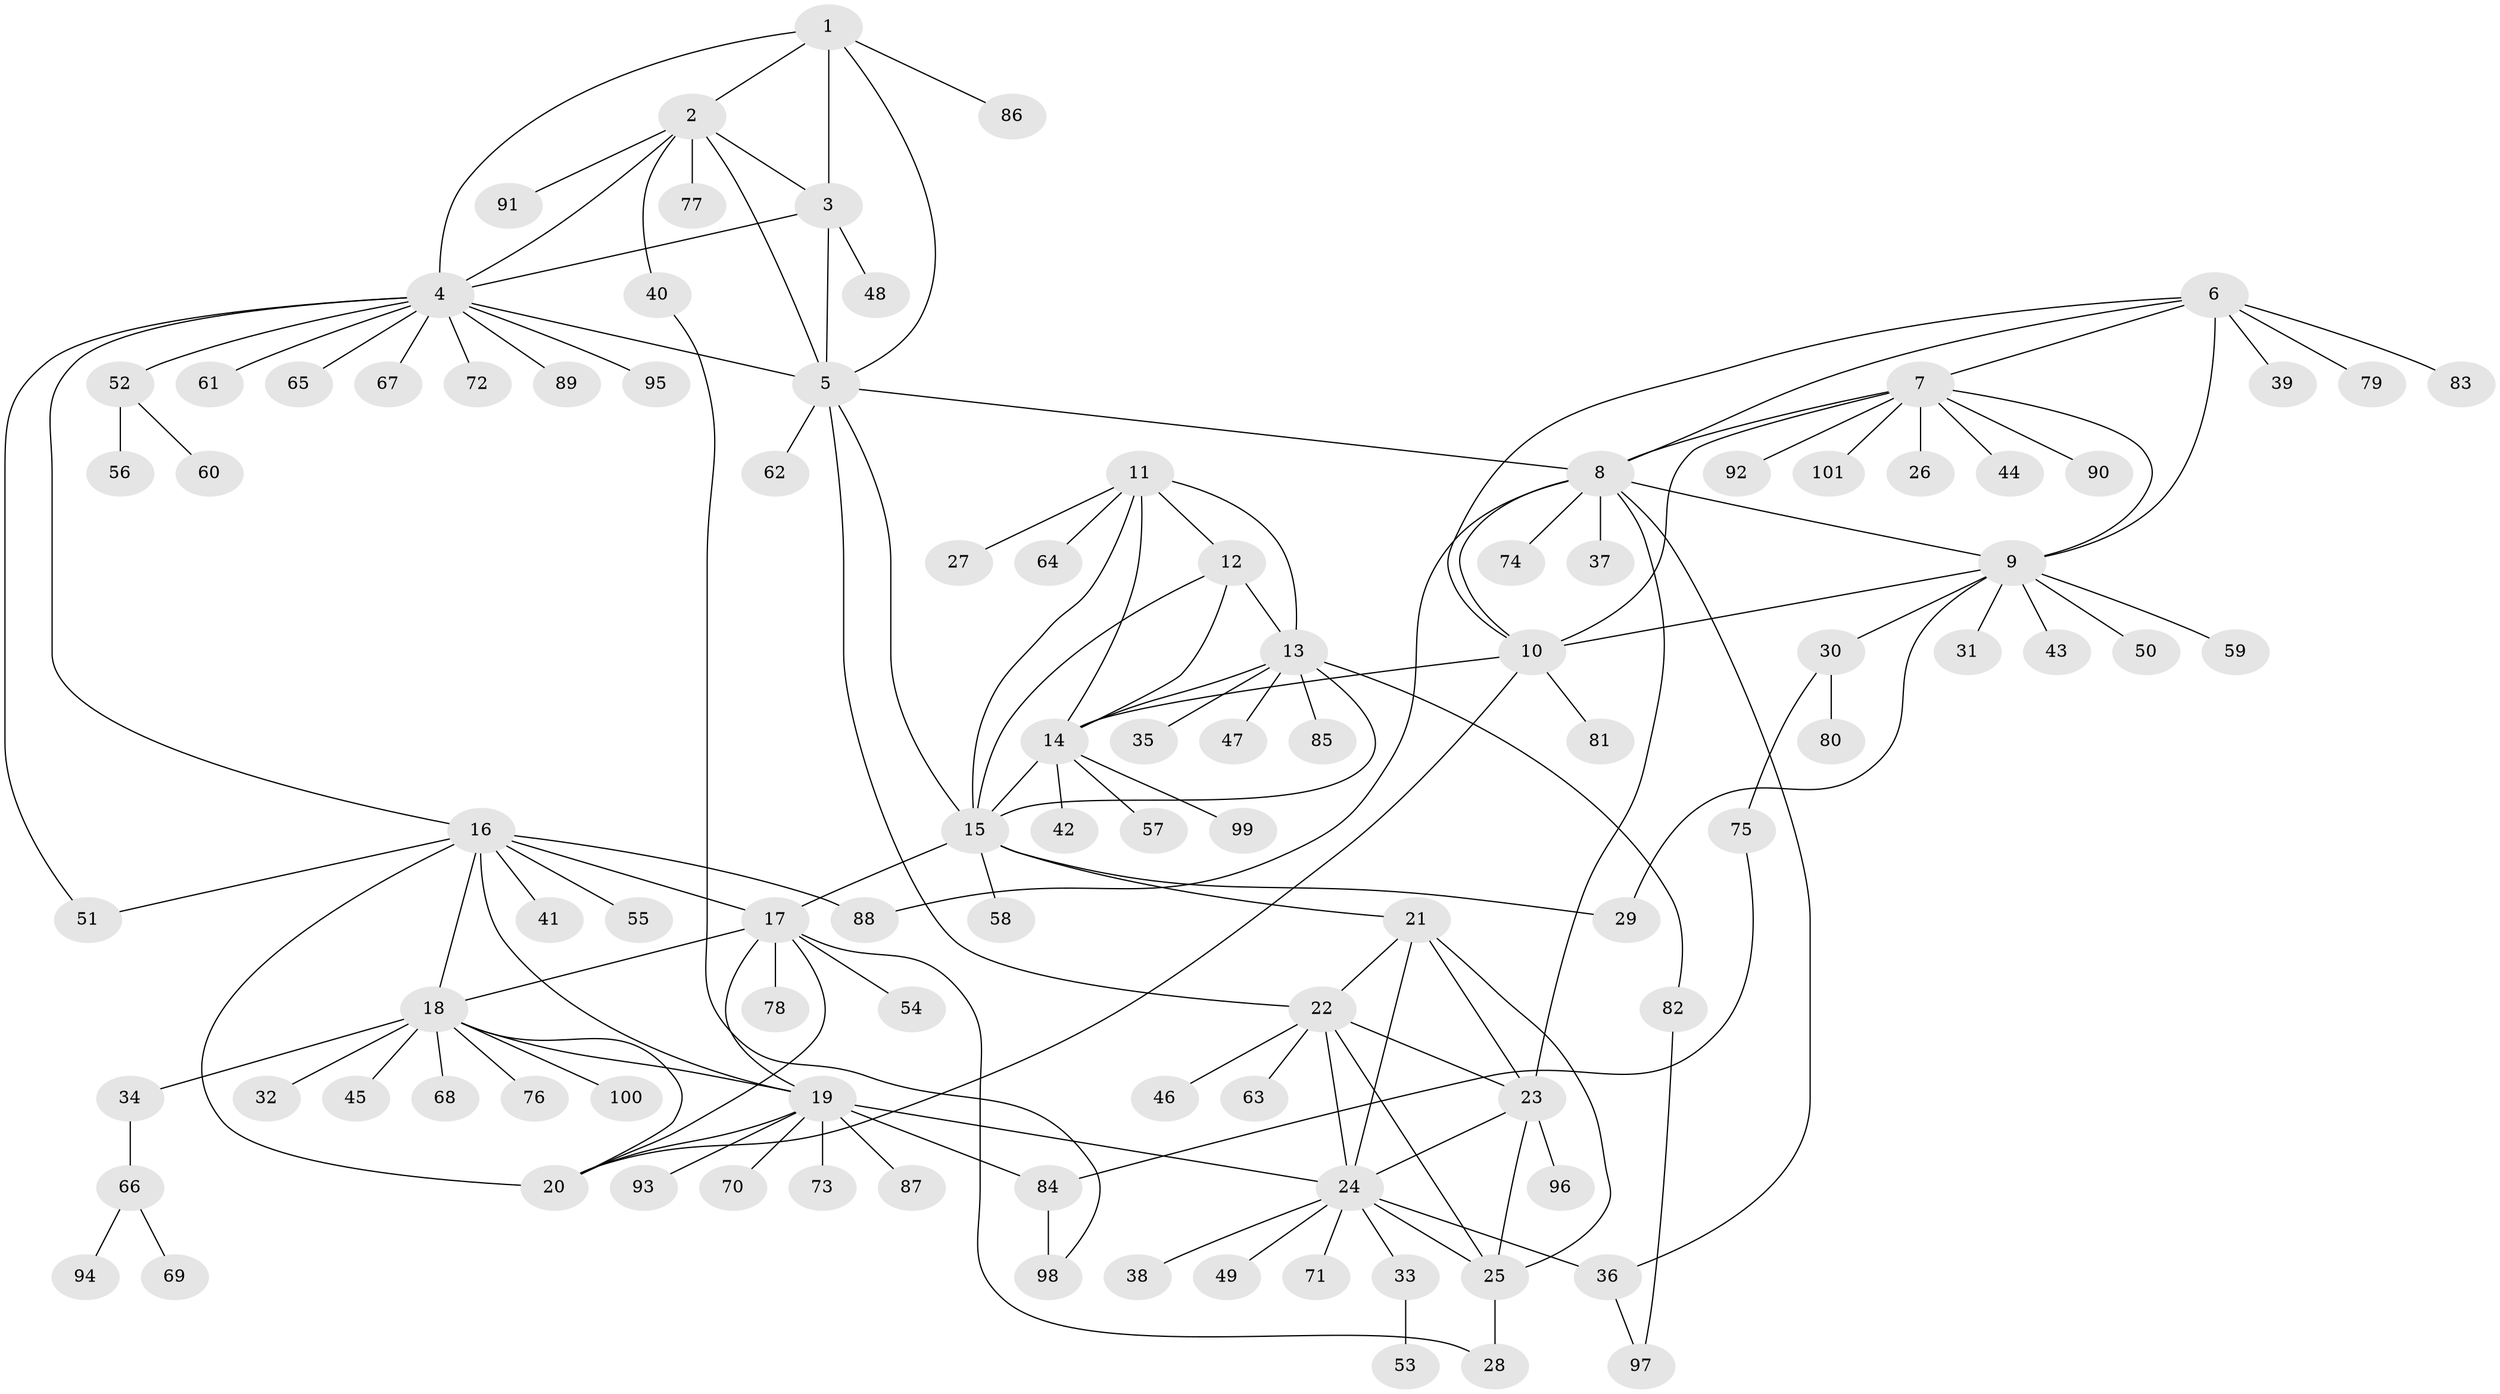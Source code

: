 // coarse degree distribution, {6: 0.024691358024691357, 3: 0.024691358024691357, 15: 0.012345679012345678, 5: 0.04938271604938271, 11: 0.012345679012345678, 10: 0.012345679012345678, 9: 0.024691358024691357, 8: 0.037037037037037035, 7: 0.012345679012345678, 17: 0.012345679012345678, 4: 0.012345679012345678, 1: 0.6419753086419753, 2: 0.12345679012345678}
// Generated by graph-tools (version 1.1) at 2025/24/03/03/25 07:24:16]
// undirected, 101 vertices, 144 edges
graph export_dot {
graph [start="1"]
  node [color=gray90,style=filled];
  1;
  2;
  3;
  4;
  5;
  6;
  7;
  8;
  9;
  10;
  11;
  12;
  13;
  14;
  15;
  16;
  17;
  18;
  19;
  20;
  21;
  22;
  23;
  24;
  25;
  26;
  27;
  28;
  29;
  30;
  31;
  32;
  33;
  34;
  35;
  36;
  37;
  38;
  39;
  40;
  41;
  42;
  43;
  44;
  45;
  46;
  47;
  48;
  49;
  50;
  51;
  52;
  53;
  54;
  55;
  56;
  57;
  58;
  59;
  60;
  61;
  62;
  63;
  64;
  65;
  66;
  67;
  68;
  69;
  70;
  71;
  72;
  73;
  74;
  75;
  76;
  77;
  78;
  79;
  80;
  81;
  82;
  83;
  84;
  85;
  86;
  87;
  88;
  89;
  90;
  91;
  92;
  93;
  94;
  95;
  96;
  97;
  98;
  99;
  100;
  101;
  1 -- 2;
  1 -- 3;
  1 -- 4;
  1 -- 5;
  1 -- 86;
  2 -- 3;
  2 -- 4;
  2 -- 5;
  2 -- 40;
  2 -- 77;
  2 -- 91;
  3 -- 4;
  3 -- 5;
  3 -- 48;
  4 -- 5;
  4 -- 16;
  4 -- 51;
  4 -- 52;
  4 -- 61;
  4 -- 65;
  4 -- 67;
  4 -- 72;
  4 -- 89;
  4 -- 95;
  5 -- 8;
  5 -- 15;
  5 -- 22;
  5 -- 62;
  6 -- 7;
  6 -- 8;
  6 -- 9;
  6 -- 10;
  6 -- 39;
  6 -- 79;
  6 -- 83;
  7 -- 8;
  7 -- 9;
  7 -- 10;
  7 -- 26;
  7 -- 44;
  7 -- 90;
  7 -- 92;
  7 -- 101;
  8 -- 9;
  8 -- 10;
  8 -- 23;
  8 -- 36;
  8 -- 37;
  8 -- 74;
  8 -- 88;
  9 -- 10;
  9 -- 29;
  9 -- 30;
  9 -- 31;
  9 -- 43;
  9 -- 50;
  9 -- 59;
  10 -- 14;
  10 -- 20;
  10 -- 81;
  11 -- 12;
  11 -- 13;
  11 -- 14;
  11 -- 15;
  11 -- 27;
  11 -- 64;
  12 -- 13;
  12 -- 14;
  12 -- 15;
  13 -- 14;
  13 -- 15;
  13 -- 35;
  13 -- 47;
  13 -- 82;
  13 -- 85;
  14 -- 15;
  14 -- 42;
  14 -- 57;
  14 -- 99;
  15 -- 17;
  15 -- 21;
  15 -- 29;
  15 -- 58;
  16 -- 17;
  16 -- 18;
  16 -- 19;
  16 -- 20;
  16 -- 41;
  16 -- 51;
  16 -- 55;
  16 -- 88;
  17 -- 18;
  17 -- 19;
  17 -- 20;
  17 -- 28;
  17 -- 54;
  17 -- 78;
  18 -- 19;
  18 -- 20;
  18 -- 32;
  18 -- 34;
  18 -- 45;
  18 -- 68;
  18 -- 76;
  18 -- 100;
  19 -- 20;
  19 -- 24;
  19 -- 70;
  19 -- 73;
  19 -- 84;
  19 -- 87;
  19 -- 93;
  21 -- 22;
  21 -- 23;
  21 -- 24;
  21 -- 25;
  22 -- 23;
  22 -- 24;
  22 -- 25;
  22 -- 46;
  22 -- 63;
  23 -- 24;
  23 -- 25;
  23 -- 96;
  24 -- 25;
  24 -- 33;
  24 -- 36;
  24 -- 38;
  24 -- 49;
  24 -- 71;
  25 -- 28;
  30 -- 75;
  30 -- 80;
  33 -- 53;
  34 -- 66;
  36 -- 97;
  40 -- 98;
  52 -- 56;
  52 -- 60;
  66 -- 69;
  66 -- 94;
  75 -- 84;
  82 -- 97;
  84 -- 98;
}
